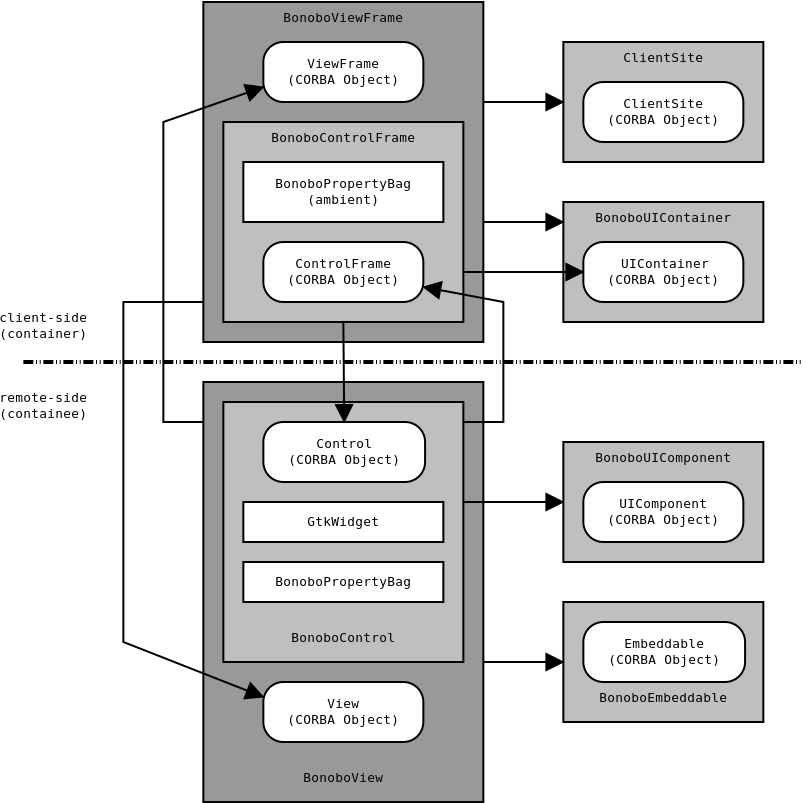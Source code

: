<?xml version="1.0"?>
<diagram xmlns:dia="http://www.lysator.liu.se/~alla/dia/">
  <diagramdata>
    <attribute name="background">
      <color val="#ffffff"/>
    </attribute>
    <attribute name="paper">
      <composite type="paper">
        <attribute name="name">
          <string>#A4#</string>
        </attribute>
        <attribute name="tmargin">
          <real val="2.82"/>
        </attribute>
        <attribute name="bmargin">
          <real val="2.82"/>
        </attribute>
        <attribute name="lmargin">
          <real val="2.82"/>
        </attribute>
        <attribute name="rmargin">
          <real val="2.82"/>
        </attribute>
        <attribute name="is_portrait">
          <boolean val="true"/>
        </attribute>
        <attribute name="scaling">
          <real val="1"/>
        </attribute>
        <attribute name="fitto">
          <boolean val="false"/>
        </attribute>
      </composite>
    </attribute>
    <attribute name="grid">
      <composite type="grid">
        <attribute name="width_x">
          <real val="1"/>
        </attribute>
        <attribute name="width_y">
          <real val="1"/>
        </attribute>
        <attribute name="visible_x">
          <int val="1"/>
        </attribute>
        <attribute name="visible_y">
          <int val="1"/>
        </attribute>
      </composite>
    </attribute>
    <attribute name="guides">
      <composite type="guides">
        <attribute name="hguides"/>
        <attribute name="vguides"/>
      </composite>
    </attribute>
  </diagramdata>
  <layer name="Background" visible="true">
    <group>
      <object type="Flowchart - Box" version="0" id="O0">
        <attribute name="obj_pos">
          <point val="30,11"/>
        </attribute>
        <attribute name="obj_bb">
          <rectangle val="29.95,10.95;40.05,17.05"/>
        </attribute>
        <attribute name="elem_corner">
          <point val="30,11"/>
        </attribute>
        <attribute name="elem_width">
          <real val="10"/>
        </attribute>
        <attribute name="elem_height">
          <real val="6"/>
        </attribute>
        <attribute name="inner_color">
          <color val="#bfbfbf"/>
        </attribute>
        <attribute name="show_background">
          <boolean val="true"/>
        </attribute>
        <attribute name="padding">
          <real val="0.5"/>
        </attribute>
        <attribute name="text">
          <composite type="text">
            <attribute name="string">
              <string>##</string>
            </attribute>
            <attribute name="font">
              <font name="Courier"/>
            </attribute>
            <attribute name="height">
              <real val="0.8"/>
            </attribute>
            <attribute name="pos">
              <point val="35,14.229"/>
            </attribute>
            <attribute name="color">
              <color val="#000000"/>
            </attribute>
            <attribute name="alignment">
              <enum val="1"/>
            </attribute>
          </composite>
        </attribute>
      </object>
      <object type="Flowchart - Box" version="0" id="O1">
        <attribute name="obj_pos">
          <point val="31,13"/>
        </attribute>
        <attribute name="obj_bb">
          <rectangle val="30.95,12.95;39.05,16.05"/>
        </attribute>
        <attribute name="elem_corner">
          <point val="31,13"/>
        </attribute>
        <attribute name="elem_width">
          <real val="8"/>
        </attribute>
        <attribute name="elem_height">
          <real val="3"/>
        </attribute>
        <attribute name="show_background">
          <boolean val="true"/>
        </attribute>
        <attribute name="corner_radius">
          <real val="1"/>
        </attribute>
        <attribute name="padding">
          <real val="0.2"/>
        </attribute>
        <attribute name="text">
          <composite type="text">
            <attribute name="string">
              <string>#UIContainer
(CORBA Object)#</string>
            </attribute>
            <attribute name="font">
              <font name="Courier"/>
            </attribute>
            <attribute name="height">
              <real val="0.8"/>
            </attribute>
            <attribute name="pos">
              <point val="35,14.329"/>
            </attribute>
            <attribute name="color">
              <color val="#000000"/>
            </attribute>
            <attribute name="alignment">
              <enum val="1"/>
            </attribute>
          </composite>
        </attribute>
      </object>
      <object type="Standard - Text" version="0" id="O2">
        <attribute name="obj_pos">
          <point val="35,12"/>
        </attribute>
        <attribute name="obj_bb">
          <rectangle val="30.779,11.371;39.221,12.171"/>
        </attribute>
        <attribute name="text">
          <composite type="text">
            <attribute name="string">
              <string>#BonoboUIContainer#</string>
            </attribute>
            <attribute name="font">
              <font name="Courier"/>
            </attribute>
            <attribute name="height">
              <real val="0.8"/>
            </attribute>
            <attribute name="pos">
              <point val="35,12"/>
            </attribute>
            <attribute name="color">
              <color val="#000000"/>
            </attribute>
            <attribute name="alignment">
              <enum val="1"/>
            </attribute>
          </composite>
        </attribute>
      </object>
    </group>
    <group>
      <object type="Standard - Box" version="0" id="O3">
        <attribute name="obj_pos">
          <point val="12,1"/>
        </attribute>
        <attribute name="obj_bb">
          <rectangle val="11.95,0.95;26.05,18.05"/>
        </attribute>
        <attribute name="elem_corner">
          <point val="12,1"/>
        </attribute>
        <attribute name="elem_width">
          <real val="14"/>
        </attribute>
        <attribute name="elem_height">
          <real val="17"/>
        </attribute>
        <attribute name="inner_color">
          <color val="#999999"/>
        </attribute>
        <attribute name="show_background">
          <boolean val="true"/>
        </attribute>
      </object>
      <object type="Flowchart - Box" version="0" id="O4">
        <attribute name="obj_pos">
          <point val="13,7"/>
        </attribute>
        <attribute name="obj_bb">
          <rectangle val="12.95,6.95;25.05,17.05"/>
        </attribute>
        <attribute name="elem_corner">
          <point val="13,7"/>
        </attribute>
        <attribute name="elem_width">
          <real val="12"/>
        </attribute>
        <attribute name="elem_height">
          <real val="10"/>
        </attribute>
        <attribute name="inner_color">
          <color val="#bfbfbf"/>
        </attribute>
        <attribute name="show_background">
          <boolean val="true"/>
        </attribute>
        <attribute name="padding">
          <real val="0.5"/>
        </attribute>
        <attribute name="text">
          <composite type="text">
            <attribute name="string">
              <string>##</string>
            </attribute>
            <attribute name="font">
              <font name="Courier"/>
            </attribute>
            <attribute name="height">
              <real val="0.8"/>
            </attribute>
            <attribute name="pos">
              <point val="19,12.229"/>
            </attribute>
            <attribute name="color">
              <color val="#000000"/>
            </attribute>
            <attribute name="alignment">
              <enum val="1"/>
            </attribute>
          </composite>
        </attribute>
      </object>
      <object type="Flowchart - Box" version="0" id="O5">
        <attribute name="obj_pos">
          <point val="15,13"/>
        </attribute>
        <attribute name="obj_bb">
          <rectangle val="14.95,12.95;23.05,16.05"/>
        </attribute>
        <attribute name="elem_corner">
          <point val="15,13"/>
        </attribute>
        <attribute name="elem_width">
          <real val="8"/>
        </attribute>
        <attribute name="elem_height">
          <real val="3"/>
        </attribute>
        <attribute name="show_background">
          <boolean val="true"/>
        </attribute>
        <attribute name="corner_radius">
          <real val="1"/>
        </attribute>
        <attribute name="padding">
          <real val="0.2"/>
        </attribute>
        <attribute name="text">
          <composite type="text">
            <attribute name="string">
              <string>#ControlFrame
(CORBA Object)#</string>
            </attribute>
            <attribute name="font">
              <font name="Courier"/>
            </attribute>
            <attribute name="height">
              <real val="0.8"/>
            </attribute>
            <attribute name="pos">
              <point val="19,14.329"/>
            </attribute>
            <attribute name="color">
              <color val="#000000"/>
            </attribute>
            <attribute name="alignment">
              <enum val="1"/>
            </attribute>
          </composite>
        </attribute>
      </object>
      <object type="Standard - Text" version="0" id="O6">
        <attribute name="obj_pos">
          <point val="19,8"/>
        </attribute>
        <attribute name="obj_bb">
          <rectangle val="14.537,7.371;23.463,8.171"/>
        </attribute>
        <attribute name="text">
          <composite type="text">
            <attribute name="string">
              <string>#BonoboControlFrame#</string>
            </attribute>
            <attribute name="font">
              <font name="Courier"/>
            </attribute>
            <attribute name="height">
              <real val="0.8"/>
            </attribute>
            <attribute name="pos">
              <point val="19,8"/>
            </attribute>
            <attribute name="color">
              <color val="#000000"/>
            </attribute>
            <attribute name="alignment">
              <enum val="1"/>
            </attribute>
          </composite>
        </attribute>
      </object>
      <object type="Flowchart - Box" version="0" id="O7">
        <attribute name="obj_pos">
          <point val="14,9"/>
        </attribute>
        <attribute name="obj_bb">
          <rectangle val="13.95,8.95;24.05,12.05"/>
        </attribute>
        <attribute name="elem_corner">
          <point val="14,9"/>
        </attribute>
        <attribute name="elem_width">
          <real val="10"/>
        </attribute>
        <attribute name="elem_height">
          <real val="3"/>
        </attribute>
        <attribute name="show_background">
          <boolean val="true"/>
        </attribute>
        <attribute name="padding">
          <real val="0.5"/>
        </attribute>
        <attribute name="text">
          <composite type="text">
            <attribute name="string">
              <string>#BonoboPropertyBag
(ambient)#</string>
            </attribute>
            <attribute name="font">
              <font name="Courier"/>
            </attribute>
            <attribute name="height">
              <real val="0.8"/>
            </attribute>
            <attribute name="pos">
              <point val="19,10.329"/>
            </attribute>
            <attribute name="color">
              <color val="#000000"/>
            </attribute>
            <attribute name="alignment">
              <enum val="1"/>
            </attribute>
          </composite>
        </attribute>
      </object>
      <object type="Standard - Text" version="0" id="O8">
        <attribute name="obj_pos">
          <point val="19,2"/>
        </attribute>
        <attribute name="obj_bb">
          <rectangle val="15.264,1.371;22.736,2.171"/>
        </attribute>
        <attribute name="text">
          <composite type="text">
            <attribute name="string">
              <string>#BonoboViewFrame#</string>
            </attribute>
            <attribute name="font">
              <font name="Courier"/>
            </attribute>
            <attribute name="height">
              <real val="0.8"/>
            </attribute>
            <attribute name="pos">
              <point val="19,2"/>
            </attribute>
            <attribute name="color">
              <color val="#000000"/>
            </attribute>
            <attribute name="alignment">
              <enum val="1"/>
            </attribute>
          </composite>
        </attribute>
      </object>
      <object type="Flowchart - Box" version="0" id="O9">
        <attribute name="obj_pos">
          <point val="15,3"/>
        </attribute>
        <attribute name="obj_bb">
          <rectangle val="14.95,2.95;23.05,6.05"/>
        </attribute>
        <attribute name="elem_corner">
          <point val="15,3"/>
        </attribute>
        <attribute name="elem_width">
          <real val="8"/>
        </attribute>
        <attribute name="elem_height">
          <real val="3"/>
        </attribute>
        <attribute name="show_background">
          <boolean val="true"/>
        </attribute>
        <attribute name="corner_radius">
          <real val="1"/>
        </attribute>
        <attribute name="padding">
          <real val="0.2"/>
        </attribute>
        <attribute name="text">
          <composite type="text">
            <attribute name="string">
              <string>#ViewFrame
(CORBA Object)#</string>
            </attribute>
            <attribute name="font">
              <font name="Courier"/>
            </attribute>
            <attribute name="height">
              <real val="0.8"/>
            </attribute>
            <attribute name="pos">
              <point val="19,4.329"/>
            </attribute>
            <attribute name="color">
              <color val="#000000"/>
            </attribute>
            <attribute name="alignment">
              <enum val="1"/>
            </attribute>
          </composite>
        </attribute>
      </object>
    </group>
    <group>
      <object type="Standard - Box" version="0" id="O10">
        <attribute name="obj_pos">
          <point val="12,20"/>
        </attribute>
        <attribute name="obj_bb">
          <rectangle val="11.95,19.95;26.05,41.05"/>
        </attribute>
        <attribute name="elem_corner">
          <point val="12,20"/>
        </attribute>
        <attribute name="elem_width">
          <real val="14"/>
        </attribute>
        <attribute name="elem_height">
          <real val="21"/>
        </attribute>
        <attribute name="inner_color">
          <color val="#999999"/>
        </attribute>
        <attribute name="show_background">
          <boolean val="true"/>
        </attribute>
      </object>
      <object type="Standard - Box" version="0" id="O11">
        <attribute name="obj_pos">
          <point val="13,21"/>
        </attribute>
        <attribute name="obj_bb">
          <rectangle val="12.95,20.95;25.05,34.05"/>
        </attribute>
        <attribute name="elem_corner">
          <point val="13,21"/>
        </attribute>
        <attribute name="elem_width">
          <real val="12"/>
        </attribute>
        <attribute name="elem_height">
          <real val="13"/>
        </attribute>
        <attribute name="inner_color">
          <color val="#bfbfbf"/>
        </attribute>
        <attribute name="show_background">
          <boolean val="true"/>
        </attribute>
      </object>
      <object type="Flowchart - Box" version="0" id="O12">
        <attribute name="obj_pos">
          <point val="15,22"/>
        </attribute>
        <attribute name="obj_bb">
          <rectangle val="14.95,21.95;23.137,25.05"/>
        </attribute>
        <attribute name="elem_corner">
          <point val="15,22"/>
        </attribute>
        <attribute name="elem_width">
          <real val="8.087"/>
        </attribute>
        <attribute name="elem_height">
          <real val="3"/>
        </attribute>
        <attribute name="show_background">
          <boolean val="true"/>
        </attribute>
        <attribute name="corner_radius">
          <real val="1"/>
        </attribute>
        <attribute name="padding">
          <real val="0.2"/>
        </attribute>
        <attribute name="text">
          <composite type="text">
            <attribute name="string">
              <string>#Control
(CORBA Object)#</string>
            </attribute>
            <attribute name="font">
              <font name="Courier"/>
            </attribute>
            <attribute name="height">
              <real val="0.8"/>
            </attribute>
            <attribute name="pos">
              <point val="19.044,23.329"/>
            </attribute>
            <attribute name="color">
              <color val="#000000"/>
            </attribute>
            <attribute name="alignment">
              <enum val="1"/>
            </attribute>
          </composite>
        </attribute>
      </object>
      <object type="Standard - Text" version="0" id="O13">
        <attribute name="obj_pos">
          <point val="19,33"/>
        </attribute>
        <attribute name="obj_bb">
          <rectangle val="15.749,32.371;22.251,33.171"/>
        </attribute>
        <attribute name="text">
          <composite type="text">
            <attribute name="string">
              <string>#BonoboControl#</string>
            </attribute>
            <attribute name="font">
              <font name="Courier"/>
            </attribute>
            <attribute name="height">
              <real val="0.8"/>
            </attribute>
            <attribute name="pos">
              <point val="19,33"/>
            </attribute>
            <attribute name="color">
              <color val="#000000"/>
            </attribute>
            <attribute name="alignment">
              <enum val="1"/>
            </attribute>
          </composite>
        </attribute>
      </object>
      <object type="Flowchart - Box" version="0" id="O14">
        <attribute name="obj_pos">
          <point val="14,26"/>
        </attribute>
        <attribute name="obj_bb">
          <rectangle val="13.95,25.95;24.05,28.05"/>
        </attribute>
        <attribute name="elem_corner">
          <point val="14,26"/>
        </attribute>
        <attribute name="elem_width">
          <real val="10"/>
        </attribute>
        <attribute name="elem_height">
          <real val="2"/>
        </attribute>
        <attribute name="show_background">
          <boolean val="true"/>
        </attribute>
        <attribute name="padding">
          <real val="0.5"/>
        </attribute>
        <attribute name="text">
          <composite type="text">
            <attribute name="string">
              <string>#GtkWidget#</string>
            </attribute>
            <attribute name="font">
              <font name="Courier"/>
            </attribute>
            <attribute name="height">
              <real val="0.8"/>
            </attribute>
            <attribute name="pos">
              <point val="19,27.229"/>
            </attribute>
            <attribute name="color">
              <color val="#000000"/>
            </attribute>
            <attribute name="alignment">
              <enum val="1"/>
            </attribute>
          </composite>
        </attribute>
      </object>
      <object type="Flowchart - Box" version="0" id="O15">
        <attribute name="obj_pos">
          <point val="14,29"/>
        </attribute>
        <attribute name="obj_bb">
          <rectangle val="13.95,28.95;24.05,31.05"/>
        </attribute>
        <attribute name="elem_corner">
          <point val="14,29"/>
        </attribute>
        <attribute name="elem_width">
          <real val="10"/>
        </attribute>
        <attribute name="elem_height">
          <real val="2"/>
        </attribute>
        <attribute name="show_background">
          <boolean val="true"/>
        </attribute>
        <attribute name="padding">
          <real val="0.5"/>
        </attribute>
        <attribute name="text">
          <composite type="text">
            <attribute name="string">
              <string>#BonoboPropertyBag#</string>
            </attribute>
            <attribute name="font">
              <font name="Courier"/>
            </attribute>
            <attribute name="height">
              <real val="0.8"/>
            </attribute>
            <attribute name="pos">
              <point val="19,30.229"/>
            </attribute>
            <attribute name="color">
              <color val="#000000"/>
            </attribute>
            <attribute name="alignment">
              <enum val="1"/>
            </attribute>
          </composite>
        </attribute>
      </object>
      <object type="Standard - Text" version="0" id="O16">
        <attribute name="obj_pos">
          <point val="19,40"/>
        </attribute>
        <attribute name="obj_bb">
          <rectangle val="16.476,39.371;21.524,40.171"/>
        </attribute>
        <attribute name="text">
          <composite type="text">
            <attribute name="string">
              <string>#BonoboView#</string>
            </attribute>
            <attribute name="font">
              <font name="Courier"/>
            </attribute>
            <attribute name="height">
              <real val="0.8"/>
            </attribute>
            <attribute name="pos">
              <point val="19,40"/>
            </attribute>
            <attribute name="color">
              <color val="#000000"/>
            </attribute>
            <attribute name="alignment">
              <enum val="1"/>
            </attribute>
          </composite>
        </attribute>
      </object>
      <object type="Flowchart - Box" version="0" id="O17">
        <attribute name="obj_pos">
          <point val="15,35"/>
        </attribute>
        <attribute name="obj_bb">
          <rectangle val="14.95,34.95;23.05,38.05"/>
        </attribute>
        <attribute name="elem_corner">
          <point val="15,35"/>
        </attribute>
        <attribute name="elem_width">
          <real val="8"/>
        </attribute>
        <attribute name="elem_height">
          <real val="3"/>
        </attribute>
        <attribute name="show_background">
          <boolean val="true"/>
        </attribute>
        <attribute name="corner_radius">
          <real val="1"/>
        </attribute>
        <attribute name="padding">
          <real val="0.2"/>
        </attribute>
        <attribute name="text">
          <composite type="text">
            <attribute name="string">
              <string>#View
(CORBA Object)#</string>
            </attribute>
            <attribute name="font">
              <font name="Courier"/>
            </attribute>
            <attribute name="height">
              <real val="0.8"/>
            </attribute>
            <attribute name="pos">
              <point val="19,36.329"/>
            </attribute>
            <attribute name="color">
              <color val="#000000"/>
            </attribute>
            <attribute name="alignment">
              <enum val="1"/>
            </attribute>
          </composite>
        </attribute>
      </object>
    </group>
    <object type="Standard - Line" version="0" id="O18">
      <attribute name="obj_pos">
        <point val="19,17"/>
      </attribute>
      <attribute name="obj_bb">
        <rectangle val="18.15,16.15;19.894,22.85"/>
      </attribute>
      <attribute name="conn_endpoints">
        <point val="19,17"/>
        <point val="19.044,22"/>
      </attribute>
      <attribute name="numcp">
        <int val="1"/>
      </attribute>
      <attribute name="end_arrow">
        <enum val="3"/>
      </attribute>
      <attribute name="end_arrow_length">
        <real val="0.8"/>
      </attribute>
      <attribute name="end_arrow_width">
        <real val="0.8"/>
      </attribute>
      <connections>
        <connection handle="0" to="O4" connection="13"/>
        <connection handle="1" to="O12" connection="2"/>
      </connections>
    </object>
    <object type="Standard - PolyLine" version="0" id="O19">
      <attribute name="obj_pos">
        <point val="25,22"/>
      </attribute>
      <attribute name="obj_bb">
        <rectangle val="22.15,14.4;27.85,22.85"/>
      </attribute>
      <attribute name="poly_points">
        <point val="25,22"/>
        <point val="27,22"/>
        <point val="27,16"/>
        <point val="23,15.25"/>
      </attribute>
      <attribute name="end_arrow">
        <enum val="3"/>
      </attribute>
      <attribute name="end_arrow_length">
        <real val="0.8"/>
      </attribute>
      <attribute name="end_arrow_width">
        <real val="0.8"/>
      </attribute>
      <connections>
        <connection handle="3" to="O5" connection="10"/>
      </connections>
    </object>
    <object type="Standard - Line" version="0" id="O20">
      <attribute name="obj_pos">
        <point val="25,14.5"/>
      </attribute>
      <attribute name="obj_bb">
        <rectangle val="24.15,13.65;31.85,15.35"/>
      </attribute>
      <attribute name="conn_endpoints">
        <point val="25,14.5"/>
        <point val="31,14.5"/>
      </attribute>
      <attribute name="numcp">
        <int val="1"/>
      </attribute>
      <attribute name="end_arrow">
        <enum val="3"/>
      </attribute>
      <attribute name="end_arrow_length">
        <real val="0.8"/>
      </attribute>
      <attribute name="end_arrow_width">
        <real val="0.8"/>
      </attribute>
      <connections>
        <connection handle="0" to="O4" connection="10"/>
        <connection handle="1" to="O1" connection="7"/>
      </connections>
    </object>
    <object type="Standard - Line" version="0" id="O21">
      <attribute name="obj_pos">
        <point val="25,26"/>
      </attribute>
      <attribute name="obj_bb">
        <rectangle val="24.15,25.15;30.85,26.85"/>
      </attribute>
      <attribute name="conn_endpoints">
        <point val="25,26"/>
        <point val="30,26"/>
      </attribute>
      <attribute name="numcp">
        <int val="1"/>
      </attribute>
      <attribute name="end_arrow">
        <enum val="3"/>
      </attribute>
      <attribute name="end_arrow_length">
        <real val="0.8"/>
      </attribute>
      <attribute name="end_arrow_width">
        <real val="0.8"/>
      </attribute>
      <connections>
        <connection handle="1" to="O36" connection="7"/>
      </connections>
    </object>
    <object type="Standard - Line" version="0" id="O22">
      <attribute name="obj_pos">
        <point val="26,12"/>
      </attribute>
      <attribute name="obj_bb">
        <rectangle val="25.15,11.15;30.85,12.85"/>
      </attribute>
      <attribute name="conn_endpoints">
        <point val="26,12"/>
        <point val="30,12"/>
      </attribute>
      <attribute name="numcp">
        <int val="1"/>
      </attribute>
      <attribute name="end_arrow">
        <enum val="3"/>
      </attribute>
      <attribute name="end_arrow_length">
        <real val="0.8"/>
      </attribute>
      <attribute name="end_arrow_width">
        <real val="0.8"/>
      </attribute>
    </object>
    <group>
      <object type="Flowchart - Box" version="0" id="O23">
        <attribute name="obj_pos">
          <point val="30,3"/>
        </attribute>
        <attribute name="obj_bb">
          <rectangle val="29.95,2.95;40.05,9.05"/>
        </attribute>
        <attribute name="elem_corner">
          <point val="30,3"/>
        </attribute>
        <attribute name="elem_width">
          <real val="10"/>
        </attribute>
        <attribute name="elem_height">
          <real val="6"/>
        </attribute>
        <attribute name="inner_color">
          <color val="#bfbfbf"/>
        </attribute>
        <attribute name="show_background">
          <boolean val="true"/>
        </attribute>
        <attribute name="padding">
          <real val="0.5"/>
        </attribute>
        <attribute name="text">
          <composite type="text">
            <attribute name="string">
              <string>##</string>
            </attribute>
            <attribute name="font">
              <font name="Courier"/>
            </attribute>
            <attribute name="height">
              <real val="0.8"/>
            </attribute>
            <attribute name="pos">
              <point val="35,6.229"/>
            </attribute>
            <attribute name="color">
              <color val="#000000"/>
            </attribute>
            <attribute name="alignment">
              <enum val="1"/>
            </attribute>
          </composite>
        </attribute>
      </object>
      <object type="Flowchart - Box" version="0" id="O24">
        <attribute name="obj_pos">
          <point val="31,5"/>
        </attribute>
        <attribute name="obj_bb">
          <rectangle val="30.95,4.95;39.05,8.05"/>
        </attribute>
        <attribute name="elem_corner">
          <point val="31,5"/>
        </attribute>
        <attribute name="elem_width">
          <real val="8"/>
        </attribute>
        <attribute name="elem_height">
          <real val="3"/>
        </attribute>
        <attribute name="show_background">
          <boolean val="true"/>
        </attribute>
        <attribute name="corner_radius">
          <real val="1"/>
        </attribute>
        <attribute name="padding">
          <real val="0.2"/>
        </attribute>
        <attribute name="text">
          <composite type="text">
            <attribute name="string">
              <string>#ClientSite
(CORBA Object)#</string>
            </attribute>
            <attribute name="font">
              <font name="Courier"/>
            </attribute>
            <attribute name="height">
              <real val="0.8"/>
            </attribute>
            <attribute name="pos">
              <point val="35,6.329"/>
            </attribute>
            <attribute name="color">
              <color val="#000000"/>
            </attribute>
            <attribute name="alignment">
              <enum val="1"/>
            </attribute>
          </composite>
        </attribute>
      </object>
      <object type="Standard - Text" version="0" id="O25">
        <attribute name="obj_pos">
          <point val="35,4"/>
        </attribute>
        <attribute name="obj_bb">
          <rectangle val="32.476,3.371;37.524,4.171"/>
        </attribute>
        <attribute name="text">
          <composite type="text">
            <attribute name="string">
              <string>#ClientSite#</string>
            </attribute>
            <attribute name="font">
              <font name="Courier"/>
            </attribute>
            <attribute name="height">
              <real val="0.8"/>
            </attribute>
            <attribute name="pos">
              <point val="35,4"/>
            </attribute>
            <attribute name="color">
              <color val="#000000"/>
            </attribute>
            <attribute name="alignment">
              <enum val="1"/>
            </attribute>
          </composite>
        </attribute>
      </object>
    </group>
    <object type="Standard - Line" version="0" id="O26">
      <attribute name="obj_pos">
        <point val="26,6"/>
      </attribute>
      <attribute name="obj_bb">
        <rectangle val="25.15,5.15;30.85,6.85"/>
      </attribute>
      <attribute name="conn_endpoints">
        <point val="26,6"/>
        <point val="30,6"/>
      </attribute>
      <attribute name="numcp">
        <int val="1"/>
      </attribute>
      <attribute name="end_arrow">
        <enum val="3"/>
      </attribute>
      <attribute name="end_arrow_length">
        <real val="0.8"/>
      </attribute>
      <attribute name="end_arrow_width">
        <real val="0.8"/>
      </attribute>
      <connections>
        <connection handle="1" to="O23" connection="7"/>
      </connections>
    </object>
    <group>
      <object type="Standard - Box" version="0" id="O27">
        <attribute name="obj_pos">
          <point val="30,31"/>
        </attribute>
        <attribute name="obj_bb">
          <rectangle val="29.95,30.95;40.05,37.05"/>
        </attribute>
        <attribute name="elem_corner">
          <point val="30,31"/>
        </attribute>
        <attribute name="elem_width">
          <real val="10"/>
        </attribute>
        <attribute name="elem_height">
          <real val="6"/>
        </attribute>
        <attribute name="inner_color">
          <color val="#bfbfbf"/>
        </attribute>
        <attribute name="show_background">
          <boolean val="true"/>
        </attribute>
      </object>
      <object type="Flowchart - Box" version="0" id="O28">
        <attribute name="obj_pos">
          <point val="31,32"/>
        </attribute>
        <attribute name="obj_bb">
          <rectangle val="30.95,31.95;39.137,35.05"/>
        </attribute>
        <attribute name="elem_corner">
          <point val="31,32"/>
        </attribute>
        <attribute name="elem_width">
          <real val="8.087"/>
        </attribute>
        <attribute name="elem_height">
          <real val="3"/>
        </attribute>
        <attribute name="show_background">
          <boolean val="true"/>
        </attribute>
        <attribute name="corner_radius">
          <real val="1"/>
        </attribute>
        <attribute name="padding">
          <real val="0.2"/>
        </attribute>
        <attribute name="text">
          <composite type="text">
            <attribute name="string">
              <string>#Embeddable
(CORBA Object)#</string>
            </attribute>
            <attribute name="font">
              <font name="Courier"/>
            </attribute>
            <attribute name="height">
              <real val="0.8"/>
            </attribute>
            <attribute name="pos">
              <point val="35.044,33.329"/>
            </attribute>
            <attribute name="color">
              <color val="#000000"/>
            </attribute>
            <attribute name="alignment">
              <enum val="1"/>
            </attribute>
          </composite>
        </attribute>
      </object>
      <object type="Standard - Text" version="0" id="O29">
        <attribute name="obj_pos">
          <point val="35,36"/>
        </attribute>
        <attribute name="obj_bb">
          <rectangle val="31.022,35.371;38.978,36.171"/>
        </attribute>
        <attribute name="text">
          <composite type="text">
            <attribute name="string">
              <string>#BonoboEmbeddable#</string>
            </attribute>
            <attribute name="font">
              <font name="Courier"/>
            </attribute>
            <attribute name="height">
              <real val="0.8"/>
            </attribute>
            <attribute name="pos">
              <point val="35,36"/>
            </attribute>
            <attribute name="color">
              <color val="#000000"/>
            </attribute>
            <attribute name="alignment">
              <enum val="1"/>
            </attribute>
          </composite>
        </attribute>
      </object>
    </group>
    <object type="Standard - Line" version="0" id="O30">
      <attribute name="obj_pos">
        <point val="26,34"/>
      </attribute>
      <attribute name="obj_bb">
        <rectangle val="25.15,33.15;30.85,34.85"/>
      </attribute>
      <attribute name="conn_endpoints">
        <point val="26,34"/>
        <point val="30,34"/>
      </attribute>
      <attribute name="numcp">
        <int val="1"/>
      </attribute>
      <attribute name="end_arrow">
        <enum val="3"/>
      </attribute>
      <attribute name="end_arrow_length">
        <real val="0.8"/>
      </attribute>
      <attribute name="end_arrow_width">
        <real val="0.8"/>
      </attribute>
      <connections>
        <connection handle="1" to="O27" connection="3"/>
      </connections>
    </object>
    <object type="Standard - PolyLine" version="0" id="O31">
      <attribute name="obj_pos">
        <point val="12,22"/>
      </attribute>
      <attribute name="obj_bb">
        <rectangle val="9.15,4.4;15.85,22.85"/>
      </attribute>
      <attribute name="poly_points">
        <point val="12,22"/>
        <point val="10,22"/>
        <point val="10,7"/>
        <point val="15,5.25"/>
      </attribute>
      <attribute name="end_arrow">
        <enum val="3"/>
      </attribute>
      <attribute name="end_arrow_length">
        <real val="0.8"/>
      </attribute>
      <attribute name="end_arrow_width">
        <real val="0.8"/>
      </attribute>
      <connections>
        <connection handle="3" to="O9" connection="9"/>
      </connections>
    </object>
    <object type="Standard - PolyLine" version="0" id="O32">
      <attribute name="obj_pos">
        <point val="12,16"/>
      </attribute>
      <attribute name="obj_bb">
        <rectangle val="7.15,15.15;15.85,36.6"/>
      </attribute>
      <attribute name="poly_points">
        <point val="12,16"/>
        <point val="8,16"/>
        <point val="8,33"/>
        <point val="15,35.75"/>
      </attribute>
      <attribute name="end_arrow">
        <enum val="3"/>
      </attribute>
      <attribute name="end_arrow_length">
        <real val="0.8"/>
      </attribute>
      <attribute name="end_arrow_width">
        <real val="0.8"/>
      </attribute>
      <connections>
        <connection handle="3" to="O17" connection="5"/>
      </connections>
    </object>
    <group>
      <object type="Standard - Line" version="0" id="O33">
        <attribute name="obj_pos">
          <point val="3,19"/>
        </attribute>
        <attribute name="obj_bb">
          <rectangle val="2.9,18.9;42.1,19.1"/>
        </attribute>
        <attribute name="conn_endpoints">
          <point val="3,19"/>
          <point val="42,19"/>
        </attribute>
        <attribute name="numcp">
          <int val="1"/>
        </attribute>
        <attribute name="line_width">
          <real val="0.2"/>
        </attribute>
        <attribute name="line_style">
          <enum val="3"/>
        </attribute>
        <attribute name="dashlength">
          <real val="0.5"/>
        </attribute>
      </object>
      <object type="Standard - Text" version="0" id="O34">
        <attribute name="obj_pos">
          <point val="4,17"/>
        </attribute>
        <attribute name="obj_bb">
          <rectangle val="1.234,16.371;6.766,17.971"/>
        </attribute>
        <attribute name="text">
          <composite type="text">
            <attribute name="string">
              <string>#client-side
(container)#</string>
            </attribute>
            <attribute name="font">
              <font name="Courier"/>
            </attribute>
            <attribute name="height">
              <real val="0.8"/>
            </attribute>
            <attribute name="pos">
              <point val="4,17"/>
            </attribute>
            <attribute name="color">
              <color val="#000000"/>
            </attribute>
            <attribute name="alignment">
              <enum val="1"/>
            </attribute>
          </composite>
        </attribute>
      </object>
      <object type="Standard - Text" version="0" id="O35">
        <attribute name="obj_pos">
          <point val="4,21"/>
        </attribute>
        <attribute name="obj_bb">
          <rectangle val="1.234,20.371;6.766,21.971"/>
        </attribute>
        <attribute name="text">
          <composite type="text">
            <attribute name="string">
              <string>#remote-side
(containee)#</string>
            </attribute>
            <attribute name="font">
              <font name="Courier"/>
            </attribute>
            <attribute name="height">
              <real val="0.8"/>
            </attribute>
            <attribute name="pos">
              <point val="4,21"/>
            </attribute>
            <attribute name="color">
              <color val="#000000"/>
            </attribute>
            <attribute name="alignment">
              <enum val="1"/>
            </attribute>
          </composite>
        </attribute>
      </object>
    </group>
    <group>
      <object type="Flowchart - Box" version="0" id="O36">
        <attribute name="obj_pos">
          <point val="30,23"/>
        </attribute>
        <attribute name="obj_bb">
          <rectangle val="29.95,22.95;40.05,29.05"/>
        </attribute>
        <attribute name="elem_corner">
          <point val="30,23"/>
        </attribute>
        <attribute name="elem_width">
          <real val="10"/>
        </attribute>
        <attribute name="elem_height">
          <real val="6"/>
        </attribute>
        <attribute name="inner_color">
          <color val="#bfbfbf"/>
        </attribute>
        <attribute name="show_background">
          <boolean val="true"/>
        </attribute>
        <attribute name="padding">
          <real val="0.5"/>
        </attribute>
        <attribute name="text">
          <composite type="text">
            <attribute name="string">
              <string>##</string>
            </attribute>
            <attribute name="font">
              <font name="Courier"/>
            </attribute>
            <attribute name="height">
              <real val="0.8"/>
            </attribute>
            <attribute name="pos">
              <point val="35,26.229"/>
            </attribute>
            <attribute name="color">
              <color val="#000000"/>
            </attribute>
            <attribute name="alignment">
              <enum val="1"/>
            </attribute>
          </composite>
        </attribute>
      </object>
      <object type="Flowchart - Box" version="0" id="O37">
        <attribute name="obj_pos">
          <point val="31,25"/>
        </attribute>
        <attribute name="obj_bb">
          <rectangle val="30.95,24.95;39.05,28.05"/>
        </attribute>
        <attribute name="elem_corner">
          <point val="31,25"/>
        </attribute>
        <attribute name="elem_width">
          <real val="8"/>
        </attribute>
        <attribute name="elem_height">
          <real val="3"/>
        </attribute>
        <attribute name="show_background">
          <boolean val="true"/>
        </attribute>
        <attribute name="corner_radius">
          <real val="1"/>
        </attribute>
        <attribute name="padding">
          <real val="0.2"/>
        </attribute>
        <attribute name="text">
          <composite type="text">
            <attribute name="string">
              <string>#UIComponent
(CORBA Object)#</string>
            </attribute>
            <attribute name="font">
              <font name="Courier"/>
            </attribute>
            <attribute name="height">
              <real val="0.8"/>
            </attribute>
            <attribute name="pos">
              <point val="35,26.329"/>
            </attribute>
            <attribute name="color">
              <color val="#000000"/>
            </attribute>
            <attribute name="alignment">
              <enum val="1"/>
            </attribute>
          </composite>
        </attribute>
      </object>
      <object type="Standard - Text" version="0" id="O38">
        <attribute name="obj_pos">
          <point val="35,24"/>
        </attribute>
        <attribute name="obj_bb">
          <rectangle val="30.779,23.371;39.221,24.171"/>
        </attribute>
        <attribute name="text">
          <composite type="text">
            <attribute name="string">
              <string>#BonoboUIComponent#</string>
            </attribute>
            <attribute name="font">
              <font name="Courier"/>
            </attribute>
            <attribute name="height">
              <real val="0.8"/>
            </attribute>
            <attribute name="pos">
              <point val="35,24"/>
            </attribute>
            <attribute name="color">
              <color val="#000000"/>
            </attribute>
            <attribute name="alignment">
              <enum val="1"/>
            </attribute>
          </composite>
        </attribute>
      </object>
    </group>
  </layer>
</diagram>
